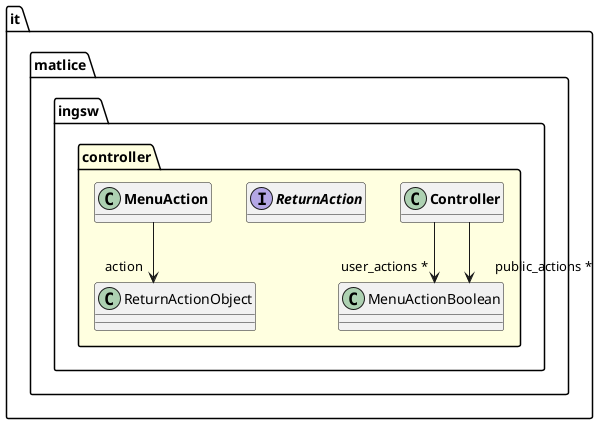 @startuml

skinparam svgLinkTarget _parent
skinparam linetype ortho
package it.matlice.ingsw.controller [[../../../../it/matlice/ingsw/controller/package-summary.html{it.matlice.ingsw.controller}]] #lightyellow {
}

class "<b><size:14>Controller</b>" as it.matlice.ingsw.controller.Controller  [[../../../../it/matlice/ingsw/controller/Controller.html{it.matlice.ingsw.controller.Controller}]] {
}

hide it.matlice.ingsw.controller.Controller fields
hide it.matlice.ingsw.controller.Controller methods

interface "<b><size:14>ReturnAction</b>" as it.matlice.ingsw.controller.ReturnAction  [[../../../../it/matlice/ingsw/controller/ReturnAction.html{it.matlice.ingsw.controller.ReturnAction}]] {
}

hide it.matlice.ingsw.controller.ReturnAction fields
hide it.matlice.ingsw.controller.ReturnAction methods

class "<b><size:14>MenuAction</b>" as it.matlice.ingsw.controller.MenuAction  [[../../../../it/matlice/ingsw/controller/MenuAction.html{it.matlice.ingsw.controller.MenuAction}]] {
}

hide it.matlice.ingsw.controller.MenuAction fields
hide it.matlice.ingsw.controller.MenuAction methods

it.matlice.ingsw.controller.Controller -->  "user_actions *" it.matlice.ingsw.controller.MenuActionBoolean
it.matlice.ingsw.controller.Controller -->  "public_actions *" it.matlice.ingsw.controller.MenuActionBoolean
it.matlice.ingsw.controller.MenuAction -->  "action" it.matlice.ingsw.controller.ReturnActionObject

@enduml

